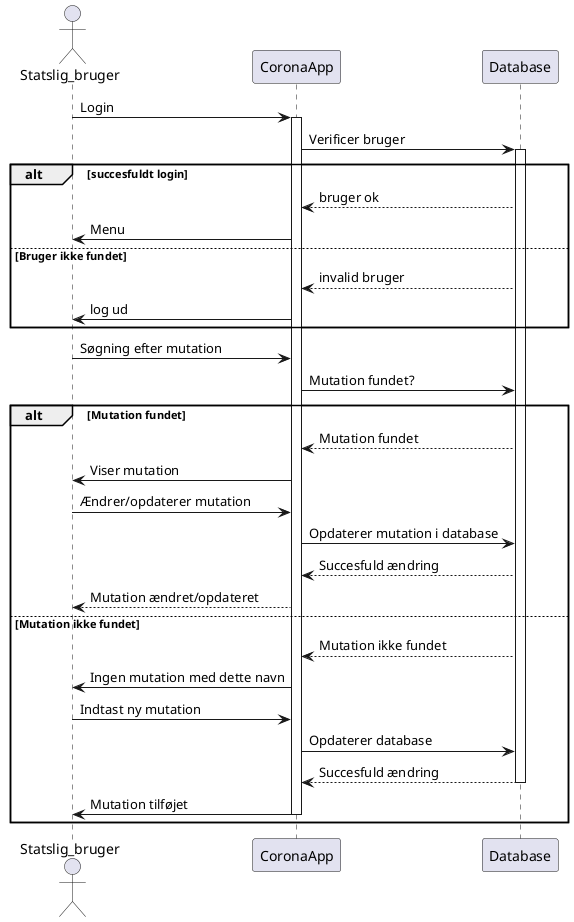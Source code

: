 @startuml
'https://plantuml.com/sequence-diagram

actor Statslig_bruger

Statslig_bruger -> CoronaApp: Login
activate CoronaApp

CoronaApp -> Database: Verificer bruger
activate Database

alt succesfuldt login
    Database --> CoronaApp: bruger ok

    CoronaApp -> Statslig_bruger: Menu
else Bruger ikke fundet
    Database --> CoronaApp: invalid bruger

    CoronaApp -> Statslig_bruger: log ud
end

Statslig_bruger -> CoronaApp: Søgning efter mutation

CoronaApp -> Database: Mutation fundet?


alt Mutation fundet
    Database --> CoronaApp: Mutation fundet

    CoronaApp -> Statslig_bruger: Viser mutation

    Statslig_bruger -> CoronaApp: Ændrer/opdaterer mutation

    CoronaApp -> Database: Opdaterer mutation i database

    Database --> CoronaApp: Succesfuld ændring

    CoronaApp --> Statslig_bruger: Mutation ændret/opdateret

else Mutation ikke fundet
    Database --> CoronaApp: Mutation ikke fundet

    CoronaApp -> Statslig_bruger: Ingen mutation med dette navn

    Statslig_bruger -> CoronaApp: Indtast ny mutation

    CoronaApp -> Database: Opdaterer database

    Database --> CoronaApp: Succesfuld ændring
deactivate Database

    CoronaApp -> Statslig_bruger: Mutation tilføjet
deactivate CoronaApp

end


@enduml
